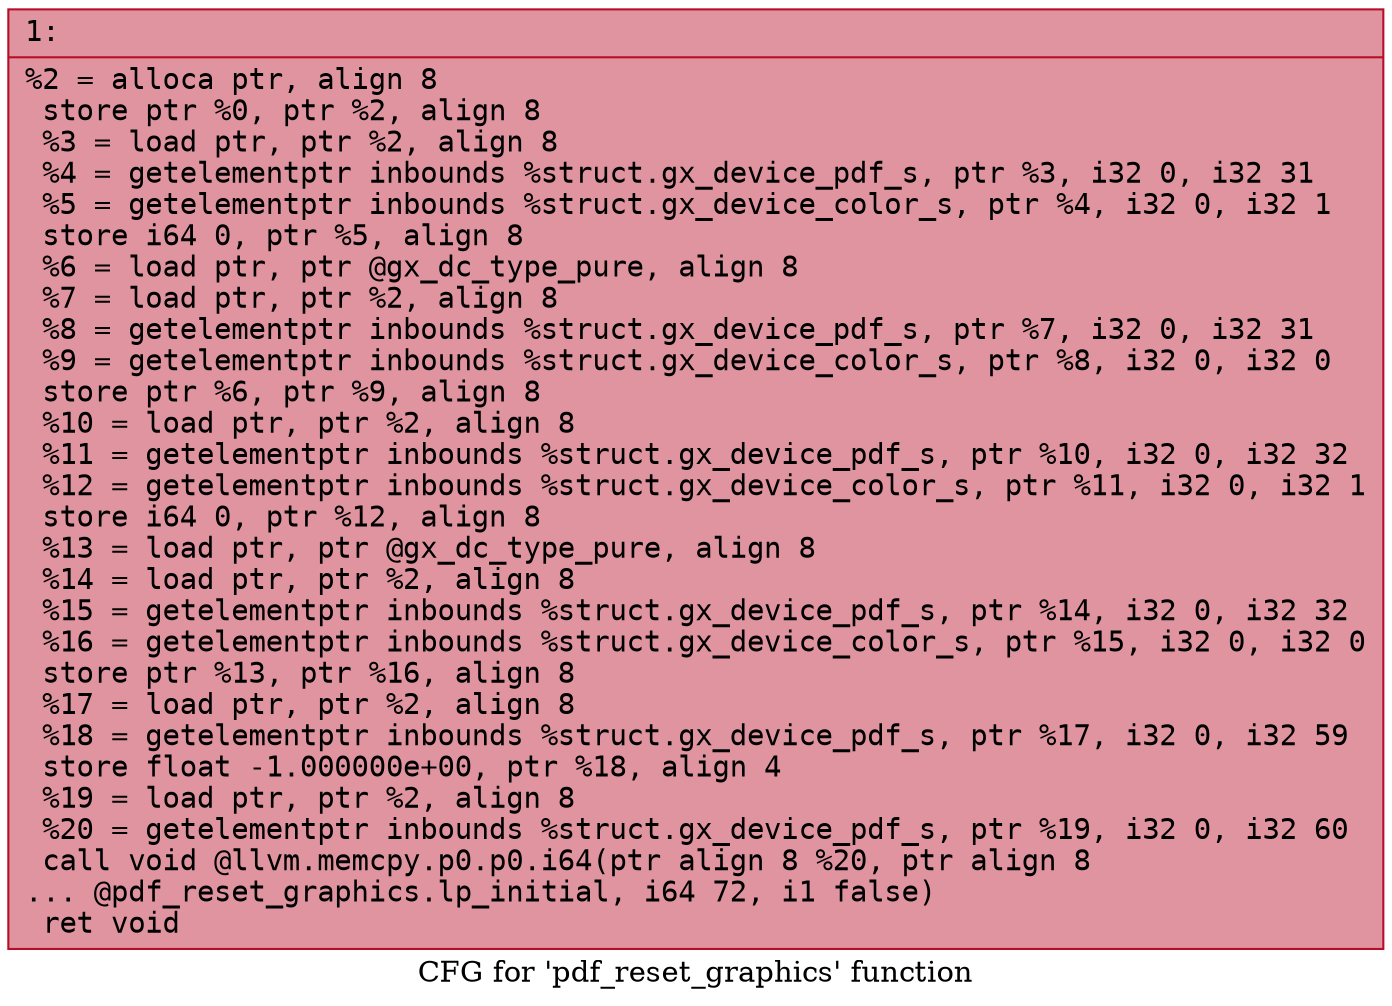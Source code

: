 digraph "CFG for 'pdf_reset_graphics' function" {
	label="CFG for 'pdf_reset_graphics' function";

	Node0x6000020b22b0 [shape=record,color="#b70d28ff", style=filled, fillcolor="#b70d2870" fontname="Courier",label="{1:\l|  %2 = alloca ptr, align 8\l  store ptr %0, ptr %2, align 8\l  %3 = load ptr, ptr %2, align 8\l  %4 = getelementptr inbounds %struct.gx_device_pdf_s, ptr %3, i32 0, i32 31\l  %5 = getelementptr inbounds %struct.gx_device_color_s, ptr %4, i32 0, i32 1\l  store i64 0, ptr %5, align 8\l  %6 = load ptr, ptr @gx_dc_type_pure, align 8\l  %7 = load ptr, ptr %2, align 8\l  %8 = getelementptr inbounds %struct.gx_device_pdf_s, ptr %7, i32 0, i32 31\l  %9 = getelementptr inbounds %struct.gx_device_color_s, ptr %8, i32 0, i32 0\l  store ptr %6, ptr %9, align 8\l  %10 = load ptr, ptr %2, align 8\l  %11 = getelementptr inbounds %struct.gx_device_pdf_s, ptr %10, i32 0, i32 32\l  %12 = getelementptr inbounds %struct.gx_device_color_s, ptr %11, i32 0, i32 1\l  store i64 0, ptr %12, align 8\l  %13 = load ptr, ptr @gx_dc_type_pure, align 8\l  %14 = load ptr, ptr %2, align 8\l  %15 = getelementptr inbounds %struct.gx_device_pdf_s, ptr %14, i32 0, i32 32\l  %16 = getelementptr inbounds %struct.gx_device_color_s, ptr %15, i32 0, i32 0\l  store ptr %13, ptr %16, align 8\l  %17 = load ptr, ptr %2, align 8\l  %18 = getelementptr inbounds %struct.gx_device_pdf_s, ptr %17, i32 0, i32 59\l  store float -1.000000e+00, ptr %18, align 4\l  %19 = load ptr, ptr %2, align 8\l  %20 = getelementptr inbounds %struct.gx_device_pdf_s, ptr %19, i32 0, i32 60\l  call void @llvm.memcpy.p0.p0.i64(ptr align 8 %20, ptr align 8\l... @pdf_reset_graphics.lp_initial, i64 72, i1 false)\l  ret void\l}"];
}
